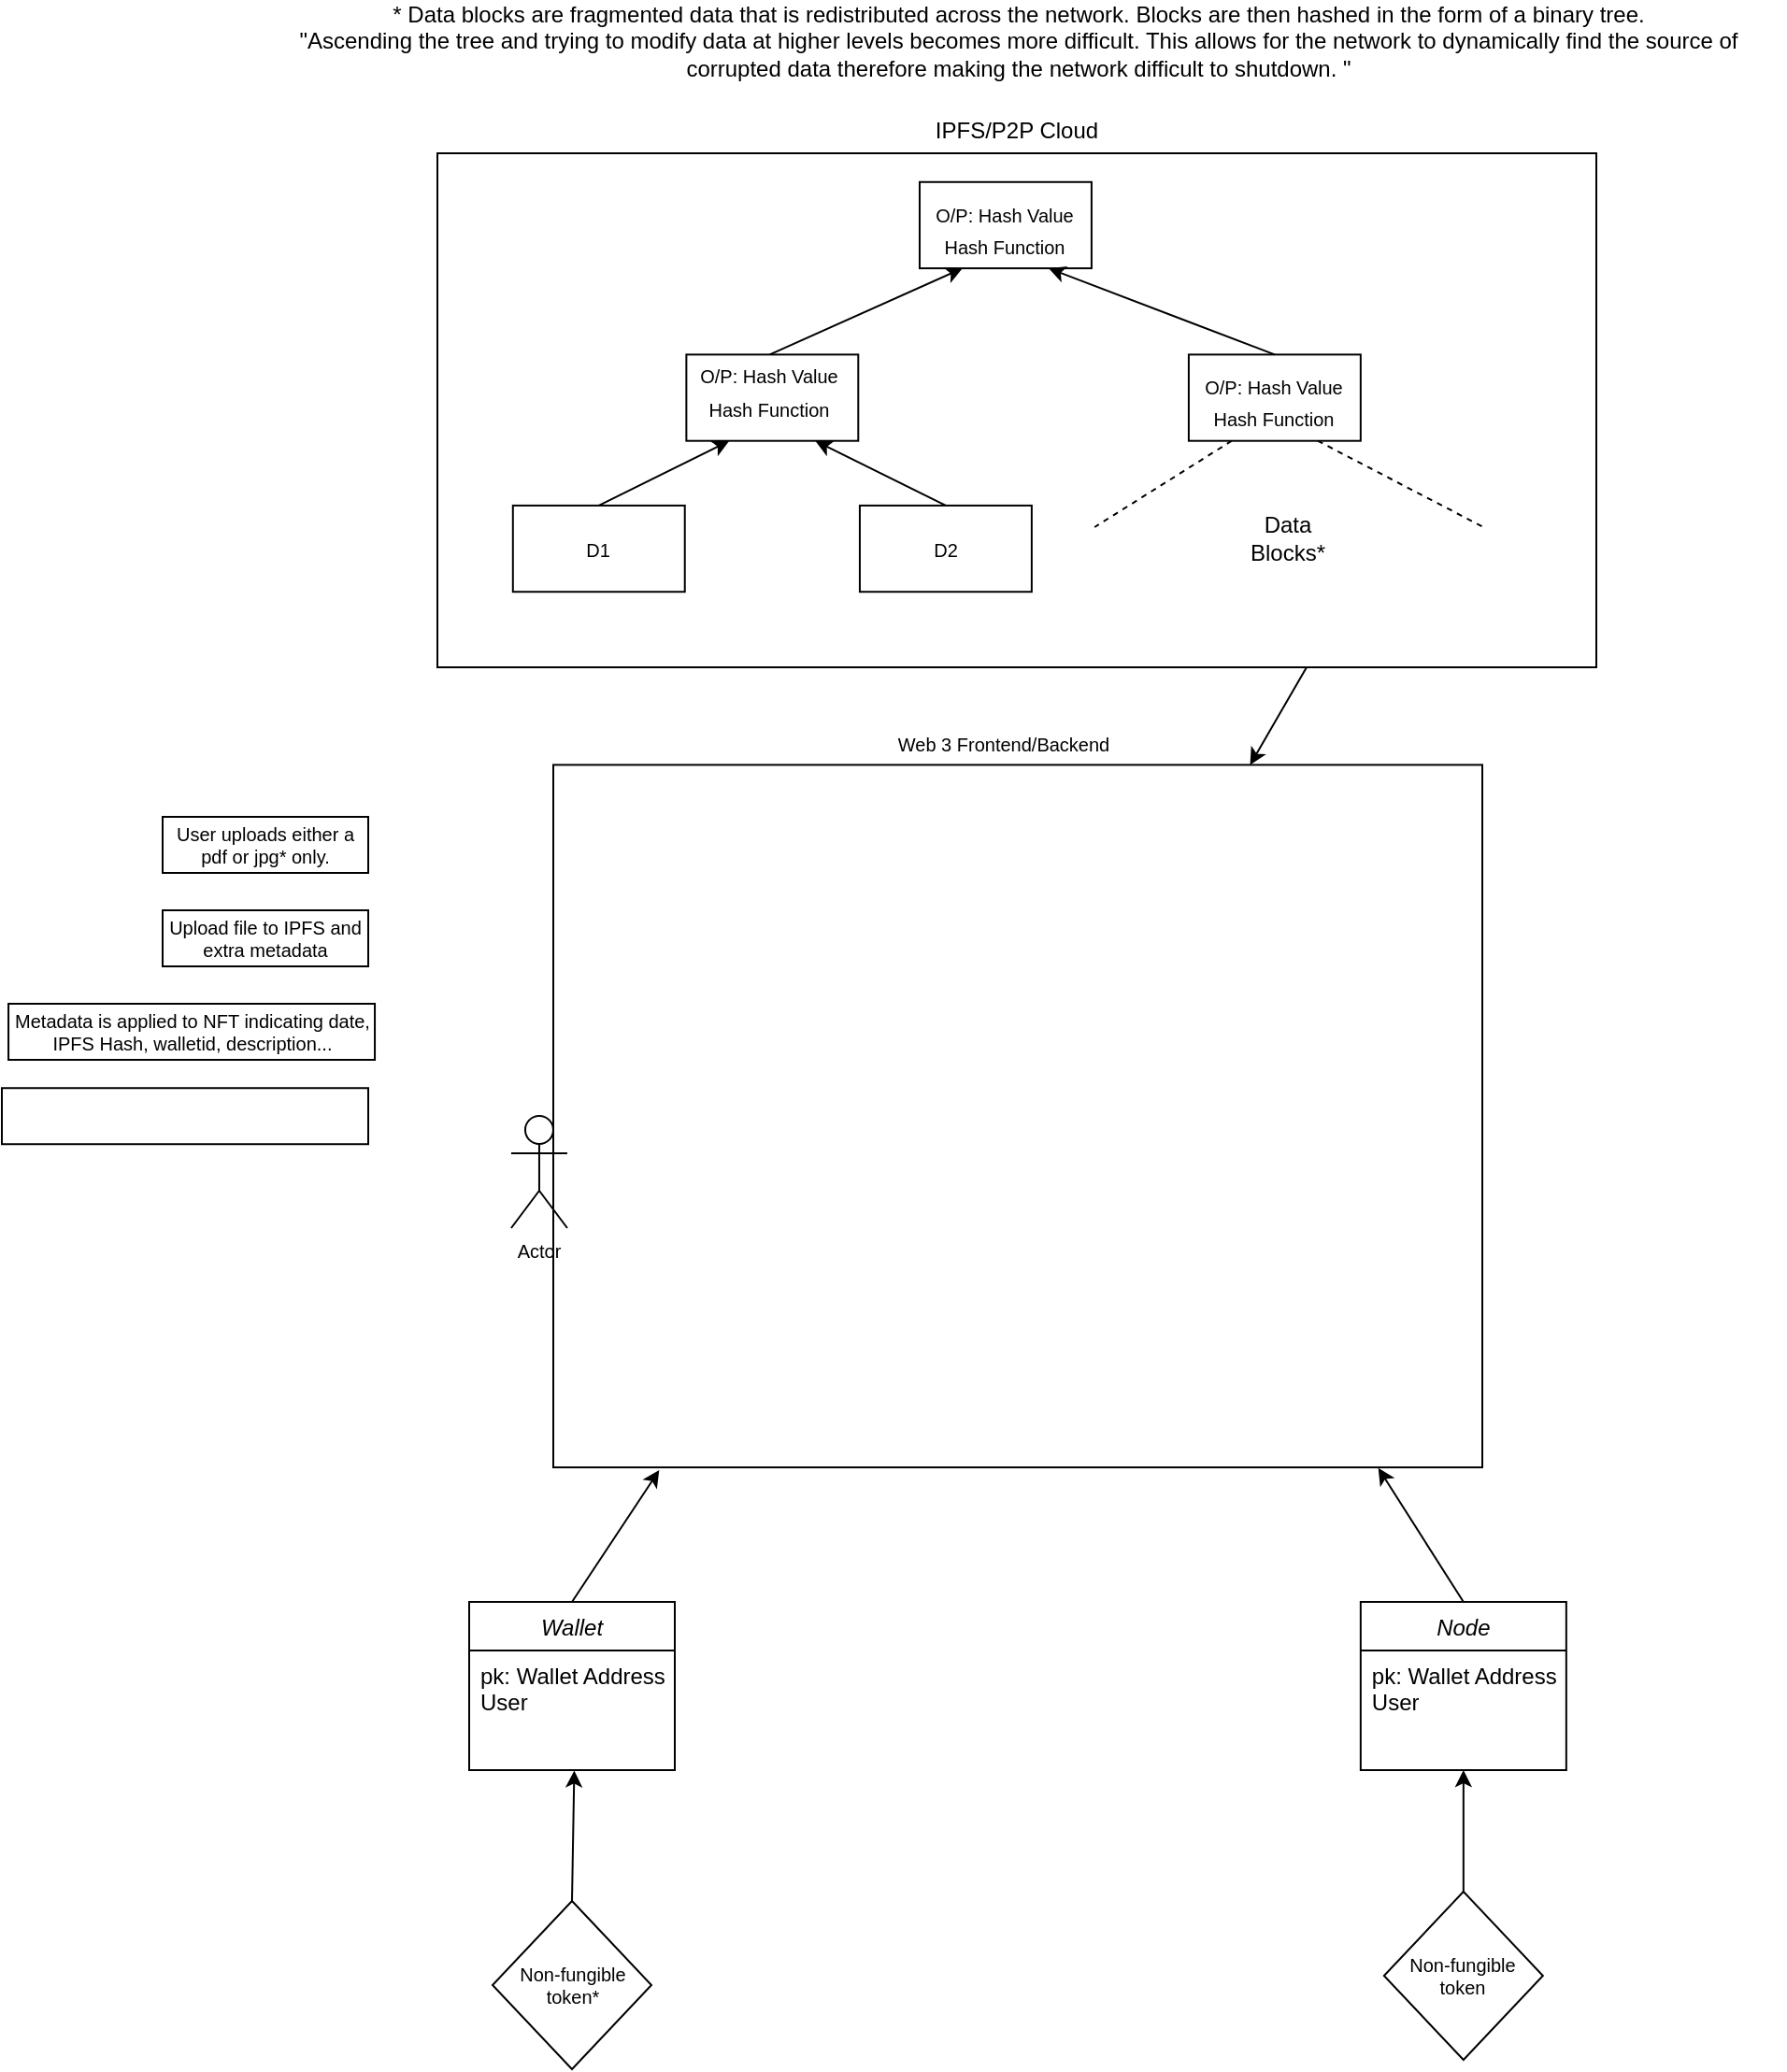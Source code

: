 <mxfile version="16.6.4" type="github">
  <diagram id="C5RBs43oDa-KdzZeNtuy" name="Page-1">
    <mxGraphModel dx="2521" dy="721" grid="1" gridSize="10" guides="1" tooltips="1" connect="1" arrows="1" fold="1" page="1" pageScale="1" pageWidth="827" pageHeight="1169" math="0" shadow="0">
      <root>
        <mxCell id="WIyWlLk6GJQsqaUBKTNV-0" />
        <mxCell id="WIyWlLk6GJQsqaUBKTNV-1" parent="WIyWlLk6GJQsqaUBKTNV-0" />
        <mxCell id="fKE9cWLtXZmh-C1wj46n-55" value="" style="group" parent="WIyWlLk6GJQsqaUBKTNV-1" vertex="1" connectable="0">
          <mxGeometry x="103" y="60" width="620" height="300" as="geometry" />
        </mxCell>
        <mxCell id="fKE9cWLtXZmh-C1wj46n-17" value="" style="rounded=0;whiteSpace=wrap;html=1;" parent="fKE9cWLtXZmh-C1wj46n-55" vertex="1">
          <mxGeometry y="25.0" width="620" height="275.0" as="geometry" />
        </mxCell>
        <mxCell id="fKE9cWLtXZmh-C1wj46n-18" value="IPFS/P2P Cloud" style="text;html=1;strokeColor=none;fillColor=none;align=center;verticalAlign=middle;whiteSpace=wrap;rounded=0;" parent="fKE9cWLtXZmh-C1wj46n-55" vertex="1">
          <mxGeometry x="250" width="120" height="25.0" as="geometry" />
        </mxCell>
        <mxCell id="fKE9cWLtXZmh-C1wj46n-52" value="" style="group" parent="fKE9cWLtXZmh-C1wj46n-55" vertex="1" connectable="0">
          <mxGeometry x="40.4" y="40.385" width="519.21" height="219.231" as="geometry" />
        </mxCell>
        <mxCell id="fKE9cWLtXZmh-C1wj46n-25" value="Data Blocks*" style="text;html=1;strokeColor=none;fillColor=none;align=center;verticalAlign=middle;whiteSpace=wrap;rounded=0;" parent="fKE9cWLtXZmh-C1wj46n-52" vertex="1">
          <mxGeometry x="384.002" y="173.077" width="62.404" height="34.615" as="geometry" />
        </mxCell>
        <mxCell id="fKE9cWLtXZmh-C1wj46n-27" value="&lt;span style=&quot;color: rgba(0 , 0 , 0 , 0) ; font-family: monospace ; font-size: 0px&quot;&gt;%3CmxGraphModel%3E%3Croot%3E%3CmxCell%20id%3D%220%22%2F%3E%3CmxCell%20id%3D%221%22%20parent%3D%220%22%2F%3E%3CmxCell%20id%3D%222%22%20value%3D%22%22%20style%3D%22rounded%3D0%3BwhiteSpace%3Dwrap%3Bhtml%3D1%3B%22%20vertex%3D%221%22%20parent%3D%221%22%3E%3CmxGeometry%20x%3D%22480%22%20y%3D%22900%22%20width%3D%22120%22%20height%3D%2260%22%20as%3D%22geometry%22%2F%3E%3C%2FmxCell%3E%3C%2Froot%3E%3C%2FmxGraphModel%3E&lt;/span&gt;" style="rounded=0;whiteSpace=wrap;html=1;" parent="fKE9cWLtXZmh-C1wj46n-52" vertex="1">
          <mxGeometry x="217.592" width="91.963" height="46.154" as="geometry" />
        </mxCell>
        <mxCell id="fKE9cWLtXZmh-C1wj46n-30" value="&lt;span style=&quot;color: rgba(0 , 0 , 0 , 0) ; font-family: monospace ; font-size: 0px&quot;&gt;L!&lt;/span&gt;" style="rounded=0;whiteSpace=wrap;html=1;" parent="fKE9cWLtXZmh-C1wj46n-52" vertex="1">
          <mxGeometry y="173.077" width="91.963" height="46.154" as="geometry" />
        </mxCell>
        <mxCell id="fKE9cWLtXZmh-C1wj46n-31" value="&lt;span style=&quot;color: rgba(0 , 0 , 0 , 0) ; font-family: monospace ; font-size: 0px&quot;&gt;%3CmxGraphModel%3E%3Croot%3E%3CmxCell%20id%3D%220%22%2F%3E%3CmxCell%20id%3D%221%22%20parent%3D%220%22%2F%3E%3CmxCell%20id%3D%222%22%20value%3D%22%22%20style%3D%22rounded%3D0%3BwhiteSpace%3Dwrap%3Bhtml%3D1%3B%22%20vertex%3D%221%22%20parent%3D%221%22%3E%3CmxGeometry%20x%3D%22480%22%20y%3D%22900%22%20width%3D%22120%22%20height%3D%2260%22%20as%3D%22geometry%22%2F%3E%3C%2FmxCell%3E%3C%2Froot%3E%3C%2FmxGraphModel%3E&lt;/span&gt;" style="rounded=0;whiteSpace=wrap;html=1;" parent="fKE9cWLtXZmh-C1wj46n-52" vertex="1">
          <mxGeometry x="185.568" y="173.077" width="91.963" height="46.154" as="geometry" />
        </mxCell>
        <mxCell id="fKE9cWLtXZmh-C1wj46n-39" value="" style="endArrow=classic;html=1;rounded=0;fontSize=10;exitX=0.5;exitY=0;exitDx=0;exitDy=0;entryX=0.25;entryY=1;entryDx=0;entryDy=0;" parent="fKE9cWLtXZmh-C1wj46n-52" source="fKE9cWLtXZmh-C1wj46n-38" target="fKE9cWLtXZmh-C1wj46n-27" edge="1">
          <mxGeometry width="50" height="50" relative="1" as="geometry">
            <mxPoint x="253.173" y="207.692" as="sourcePoint" />
            <mxPoint x="192.959" y="150" as="targetPoint" />
          </mxGeometry>
        </mxCell>
        <mxCell id="fKE9cWLtXZmh-C1wj46n-40" value="" style="endArrow=classic;html=1;rounded=0;fontSize=10;exitX=0.5;exitY=0;exitDx=0;exitDy=0;entryX=0.75;entryY=1;entryDx=0;entryDy=0;" parent="fKE9cWLtXZmh-C1wj46n-52" source="fKE9cWLtXZmh-C1wj46n-29" target="fKE9cWLtXZmh-C1wj46n-27" edge="1">
          <mxGeometry width="50" height="50" relative="1" as="geometry">
            <mxPoint x="168.599" y="103.846" as="sourcePoint" />
            <mxPoint x="250.983" y="57.692" as="targetPoint" />
          </mxGeometry>
        </mxCell>
        <mxCell id="fKE9cWLtXZmh-C1wj46n-41" value="Hash Function" style="text;html=1;strokeColor=none;fillColor=none;align=center;verticalAlign=middle;whiteSpace=wrap;rounded=0;fontSize=10;" parent="fKE9cWLtXZmh-C1wj46n-52" vertex="1">
          <mxGeometry x="223.343" y="28.846" width="78.826" height="11.538" as="geometry" />
        </mxCell>
        <mxCell id="fKE9cWLtXZmh-C1wj46n-42" value="O/P: Hash Value" style="text;html=1;strokeColor=none;fillColor=none;align=center;verticalAlign=middle;whiteSpace=wrap;rounded=0;fontSize=10;" parent="fKE9cWLtXZmh-C1wj46n-52" vertex="1">
          <mxGeometry x="218.965" y="5.769" width="89.227" height="23.077" as="geometry" />
        </mxCell>
        <mxCell id="fKE9cWLtXZmh-C1wj46n-47" value="" style="group" parent="fKE9cWLtXZmh-C1wj46n-52" vertex="1" connectable="0">
          <mxGeometry x="311.197" y="92.308" width="208.013" height="92.308" as="geometry" />
        </mxCell>
        <mxCell id="fKE9cWLtXZmh-C1wj46n-29" value="&lt;span style=&quot;color: rgba(0 , 0 , 0 , 0) ; font-family: monospace ; font-size: 0px&quot;&gt;%3CmxGraphModel%3E%3Croot%3E%3CmxCell%20id%3D%220%22%2F%3E%3CmxCell%20id%3D%221%22%20parent%3D%220%22%2F%3E%3CmxCell%20id%3D%222%22%20value%3D%22%22%20style%3D%22rounded%3D0%3BwhiteSpace%3Dwrap%3Bhtml%3D1%3B%22%20vertex%3D%221%22%20parent%3D%221%22%3E%3CmxGeometry%20x%3D%22480%22%20y%3D%22900%22%20width%3D%22120%22%20height%3D%2260%22%20as%3D%22geometry%22%2F%3E%3C%2FmxCell%3E%3C%2Froot%3E%3C%2FmxGraphModel%3E&lt;/span&gt;" style="rounded=0;whiteSpace=wrap;html=1;" parent="fKE9cWLtXZmh-C1wj46n-47" vertex="1">
          <mxGeometry x="50.36" width="91.963" height="46.154" as="geometry" />
        </mxCell>
        <mxCell id="fKE9cWLtXZmh-C1wj46n-43" value="Hash Function" style="text;html=1;strokeColor=none;fillColor=none;align=center;verticalAlign=middle;whiteSpace=wrap;rounded=0;fontSize=10;" parent="fKE9cWLtXZmh-C1wj46n-47" vertex="1">
          <mxGeometry x="56.111" y="28.846" width="78.826" height="11.538" as="geometry" />
        </mxCell>
        <mxCell id="fKE9cWLtXZmh-C1wj46n-44" value="O/P: Hash Value" style="text;html=1;strokeColor=none;fillColor=none;align=center;verticalAlign=middle;whiteSpace=wrap;rounded=0;fontSize=10;" parent="fKE9cWLtXZmh-C1wj46n-47" vertex="1">
          <mxGeometry x="51.733" y="5.769" width="89.227" height="23.077" as="geometry" />
        </mxCell>
        <mxCell id="fKE9cWLtXZmh-C1wj46n-45" value="" style="endArrow=none;dashed=1;html=1;rounded=0;fontSize=10;exitX=0.75;exitY=1;exitDx=0;exitDy=0;" parent="fKE9cWLtXZmh-C1wj46n-47" source="fKE9cWLtXZmh-C1wj46n-29" edge="1">
          <mxGeometry width="50" height="50" relative="1" as="geometry">
            <mxPoint x="-72.804" y="-11.538" as="sourcePoint" />
            <mxPoint x="208.013" y="92.308" as="targetPoint" />
          </mxGeometry>
        </mxCell>
        <mxCell id="fKE9cWLtXZmh-C1wj46n-46" value="" style="endArrow=none;dashed=1;html=1;rounded=0;fontSize=10;exitX=0.25;exitY=1;exitDx=0;exitDy=0;" parent="fKE9cWLtXZmh-C1wj46n-47" source="fKE9cWLtXZmh-C1wj46n-29" edge="1">
          <mxGeometry width="50" height="50" relative="1" as="geometry">
            <mxPoint x="129.733" y="57.692" as="sourcePoint" />
            <mxPoint y="92.308" as="targetPoint" />
          </mxGeometry>
        </mxCell>
        <mxCell id="fKE9cWLtXZmh-C1wj46n-49" value="" style="group" parent="fKE9cWLtXZmh-C1wj46n-52" vertex="1" connectable="0">
          <mxGeometry x="92.784" y="92.308" width="91.963" height="46.154" as="geometry" />
        </mxCell>
        <mxCell id="fKE9cWLtXZmh-C1wj46n-28" value="&lt;span style=&quot;color: rgba(0 , 0 , 0 , 0) ; font-family: monospace ; font-size: 0px&quot;&gt;%3CmxGraphModel%3E%3Croot%3E%3CmxCell%20id%3D%220%22%2F%3E%3CmxCell%20id%3D%221%22%20parent%3D%220%22%2F%3E%3CmxCell%20id%3D%222%22%20value%3D%22%22%20style%3D%22rounded%3D0%3BwhiteSpace%3Dwrap%3Bhtml%3D1%3B%22%20vertex%3D%221%22%20parent%3D%221%22%3E%3CmxGeometry%20x%3D%22480%22%20y%3D%22900%22%20width%3D%22120%22%20height%3D%2260%22%20as%3D%22geometry%22%2F%3E%3C%2FmxCell%3E%3C%2Froot%3E%3C%2FmxGraphModel%3E&lt;/span&gt;" style="rounded=0;whiteSpace=wrap;html=1;" parent="fKE9cWLtXZmh-C1wj46n-49" vertex="1">
          <mxGeometry width="91.963" height="46.154" as="geometry" />
        </mxCell>
        <mxCell id="fKE9cWLtXZmh-C1wj46n-37" value="Hash Function" style="text;html=1;strokeColor=none;fillColor=none;align=center;verticalAlign=middle;whiteSpace=wrap;rounded=0;fontSize=10;" parent="fKE9cWLtXZmh-C1wj46n-49" vertex="1">
          <mxGeometry x="4.379" y="23.077" width="78.826" height="11.538" as="geometry" />
        </mxCell>
        <mxCell id="fKE9cWLtXZmh-C1wj46n-38" value="O/P: Hash Value" style="text;html=1;strokeColor=none;fillColor=none;align=center;verticalAlign=middle;whiteSpace=wrap;rounded=0;fontSize=10;" parent="fKE9cWLtXZmh-C1wj46n-49" vertex="1">
          <mxGeometry x="2.956e-14" width="89.227" height="23.077" as="geometry" />
        </mxCell>
        <mxCell id="fKE9cWLtXZmh-C1wj46n-50" value="D1" style="text;html=1;strokeColor=none;fillColor=none;align=center;verticalAlign=middle;whiteSpace=wrap;rounded=0;fontSize=10;" parent="fKE9cWLtXZmh-C1wj46n-52" vertex="1">
          <mxGeometry x="14.779" y="178.846" width="62.404" height="34.615" as="geometry" />
        </mxCell>
        <mxCell id="fKE9cWLtXZmh-C1wj46n-51" value="D2" style="text;html=1;strokeColor=none;fillColor=none;align=center;verticalAlign=middle;whiteSpace=wrap;rounded=0;fontSize=10;" parent="fKE9cWLtXZmh-C1wj46n-52" vertex="1">
          <mxGeometry x="200.347" y="178.846" width="62.404" height="34.615" as="geometry" />
        </mxCell>
        <mxCell id="fKE9cWLtXZmh-C1wj46n-35" value="" style="endArrow=classic;html=1;rounded=0;fontSize=10;exitX=0.5;exitY=0;exitDx=0;exitDy=0;entryX=0.25;entryY=1;entryDx=0;entryDy=0;" parent="fKE9cWLtXZmh-C1wj46n-52" source="fKE9cWLtXZmh-C1wj46n-30" target="fKE9cWLtXZmh-C1wj46n-28" edge="1">
          <mxGeometry width="50" height="50" relative="1" as="geometry">
            <mxPoint x="374.423" y="738.462" as="sourcePoint" />
            <mxPoint x="426.426" y="680.769" as="targetPoint" />
          </mxGeometry>
        </mxCell>
        <mxCell id="fKE9cWLtXZmh-C1wj46n-36" value="" style="endArrow=classic;html=1;rounded=0;fontSize=10;exitX=0.5;exitY=0;exitDx=0;exitDy=0;entryX=0.75;entryY=1;entryDx=0;entryDy=0;" parent="fKE9cWLtXZmh-C1wj46n-52" source="fKE9cWLtXZmh-C1wj46n-31" target="fKE9cWLtXZmh-C1wj46n-28" edge="1">
          <mxGeometry width="50" height="50" relative="1" as="geometry">
            <mxPoint x="193.234" y="1050" as="sourcePoint" />
            <mxPoint x="295.597" y="992.308" as="targetPoint" />
          </mxGeometry>
        </mxCell>
        <mxCell id="6Yj5LiisHo73nnWBoTBJ-2" value="" style="group" vertex="1" connectable="0" parent="WIyWlLk6GJQsqaUBKTNV-1">
          <mxGeometry x="98.48" y="360" width="617" height="440.0" as="geometry" />
        </mxCell>
        <mxCell id="6Yj5LiisHo73nnWBoTBJ-11" value="" style="group" vertex="1" connectable="0" parent="6Yj5LiisHo73nnWBoTBJ-2">
          <mxGeometry y="30" width="617" height="410" as="geometry" />
        </mxCell>
        <mxCell id="fKE9cWLtXZmh-C1wj46n-62" value="" style="rounded=0;whiteSpace=wrap;html=1;fontSize=10;" parent="6Yj5LiisHo73nnWBoTBJ-11" vertex="1">
          <mxGeometry x="66.52" y="22.2" width="497" height="375.83" as="geometry" />
        </mxCell>
        <mxCell id="fKE9cWLtXZmh-C1wj46n-63" value="Web 3 Frontend/Backend" style="text;html=1;strokeColor=none;fillColor=none;align=center;verticalAlign=middle;whiteSpace=wrap;rounded=0;fontSize=10;" parent="6Yj5LiisHo73nnWBoTBJ-11" vertex="1">
          <mxGeometry x="223" width="170" height="22.201" as="geometry" />
        </mxCell>
        <mxCell id="6Yj5LiisHo73nnWBoTBJ-12" value="Actor" style="shape=umlActor;verticalLabelPosition=bottom;verticalAlign=top;html=1;outlineConnect=0;fontSize=10;" vertex="1" parent="6Yj5LiisHo73nnWBoTBJ-11">
          <mxGeometry x="44" y="210" width="30" height="60" as="geometry" />
        </mxCell>
        <mxCell id="6Yj5LiisHo73nnWBoTBJ-15" value="User uploads either a pdf or jpg* only." style="rounded=0;whiteSpace=wrap;html=1;fontSize=10;" vertex="1" parent="6Yj5LiisHo73nnWBoTBJ-11">
          <mxGeometry x="-142.48" y="50" width="110" height="30" as="geometry" />
        </mxCell>
        <mxCell id="6Yj5LiisHo73nnWBoTBJ-21" value="Upload file to IPFS and extra metadata" style="rounded=0;whiteSpace=wrap;html=1;fontSize=10;" vertex="1" parent="6Yj5LiisHo73nnWBoTBJ-11">
          <mxGeometry x="-142.48" y="100" width="110" height="30" as="geometry" />
        </mxCell>
        <mxCell id="zkfFHV4jXpPFQw0GAbJ--0" value="Wallet" style="swimlane;fontStyle=2;align=center;verticalAlign=top;childLayout=stackLayout;horizontal=1;startSize=26;horizontalStack=0;resizeParent=1;resizeLast=0;collapsible=1;marginBottom=0;rounded=0;shadow=0;strokeWidth=1;" parent="WIyWlLk6GJQsqaUBKTNV-1" vertex="1">
          <mxGeometry x="120" y="860" width="110" height="90" as="geometry">
            <mxRectangle x="230" y="140" width="160" height="26" as="alternateBounds" />
          </mxGeometry>
        </mxCell>
        <mxCell id="zkfFHV4jXpPFQw0GAbJ--1" value="pk: Wallet Address&#xa;User&#xa;" style="text;align=left;verticalAlign=top;spacingLeft=4;spacingRight=4;overflow=hidden;rotatable=0;points=[[0,0.5],[1,0.5]];portConstraint=eastwest;" parent="zkfFHV4jXpPFQw0GAbJ--0" vertex="1">
          <mxGeometry y="26" width="110" height="64" as="geometry" />
        </mxCell>
        <mxCell id="fKE9cWLtXZmh-C1wj46n-12" value="Node" style="swimlane;fontStyle=2;align=center;verticalAlign=top;childLayout=stackLayout;horizontal=1;startSize=26;horizontalStack=0;resizeParent=1;resizeLast=0;collapsible=1;marginBottom=0;rounded=0;shadow=0;strokeWidth=1;" parent="WIyWlLk6GJQsqaUBKTNV-1" vertex="1">
          <mxGeometry x="596.92" y="860" width="110" height="90" as="geometry">
            <mxRectangle x="230" y="140" width="160" height="26" as="alternateBounds" />
          </mxGeometry>
        </mxCell>
        <mxCell id="6Yj5LiisHo73nnWBoTBJ-0" value="pk: Wallet Address&#xa;User&#xa;" style="text;align=left;verticalAlign=top;spacingLeft=4;spacingRight=4;overflow=hidden;rotatable=0;points=[[0,0.5],[1,0.5]];portConstraint=eastwest;" vertex="1" parent="fKE9cWLtXZmh-C1wj46n-12">
          <mxGeometry y="26" width="110" height="64" as="geometry" />
        </mxCell>
        <mxCell id="fKE9cWLtXZmh-C1wj46n-26" value="* Data blocks are fragmented data that is redistributed across the network. Blocks are then hashed in the form of a binary tree.&lt;br&gt;&quot;Ascending the tree and trying to modify data at higher levels becomes more difficult. This allows for the network to dynamically find the source of corrupted data therefore making the network difficult to shutdown. &quot;" style="text;html=1;strokeColor=none;fillColor=none;align=center;verticalAlign=middle;whiteSpace=wrap;rounded=0;" parent="WIyWlLk6GJQsqaUBKTNV-1" vertex="1">
          <mxGeometry x="4" y="10" width="820" height="30" as="geometry" />
        </mxCell>
        <mxCell id="6Yj5LiisHo73nnWBoTBJ-3" value="" style="endArrow=classic;html=1;rounded=0;fontSize=10;entryX=0.75;entryY=0;entryDx=0;entryDy=0;exitX=0.75;exitY=1;exitDx=0;exitDy=0;" edge="1" parent="WIyWlLk6GJQsqaUBKTNV-1" source="fKE9cWLtXZmh-C1wj46n-17" target="fKE9cWLtXZmh-C1wj46n-62">
          <mxGeometry width="50" height="50" relative="1" as="geometry">
            <mxPoint x="390" y="700" as="sourcePoint" />
            <mxPoint x="440" y="650" as="targetPoint" />
          </mxGeometry>
        </mxCell>
        <mxCell id="6Yj5LiisHo73nnWBoTBJ-4" value="Non-fungible token*" style="rhombus;whiteSpace=wrap;html=1;fontSize=10;" vertex="1" parent="WIyWlLk6GJQsqaUBKTNV-1">
          <mxGeometry x="132.5" y="1020" width="85" height="90" as="geometry" />
        </mxCell>
        <mxCell id="6Yj5LiisHo73nnWBoTBJ-5" value="" style="endArrow=classic;html=1;rounded=0;fontSize=10;exitX=0.5;exitY=0;exitDx=0;exitDy=0;entryX=0.511;entryY=1.003;entryDx=0;entryDy=0;entryPerimeter=0;" edge="1" parent="WIyWlLk6GJQsqaUBKTNV-1" source="6Yj5LiisHo73nnWBoTBJ-4" target="zkfFHV4jXpPFQw0GAbJ--1">
          <mxGeometry width="50" height="50" relative="1" as="geometry">
            <mxPoint x="230" y="940" as="sourcePoint" />
            <mxPoint x="280" y="890" as="targetPoint" />
          </mxGeometry>
        </mxCell>
        <mxCell id="6Yj5LiisHo73nnWBoTBJ-6" value="Non-fungible token" style="rhombus;whiteSpace=wrap;html=1;fontSize=10;" vertex="1" parent="WIyWlLk6GJQsqaUBKTNV-1">
          <mxGeometry x="609.42" y="1015" width="85" height="90" as="geometry" />
        </mxCell>
        <mxCell id="6Yj5LiisHo73nnWBoTBJ-7" value="" style="endArrow=classic;html=1;rounded=0;fontSize=10;exitX=0.5;exitY=0;exitDx=0;exitDy=0;" edge="1" parent="WIyWlLk6GJQsqaUBKTNV-1" source="6Yj5LiisHo73nnWBoTBJ-6" target="6Yj5LiisHo73nnWBoTBJ-0">
          <mxGeometry width="50" height="50" relative="1" as="geometry">
            <mxPoint x="706.92" y="955" as="sourcePoint" />
            <mxPoint x="653.13" y="965.192" as="targetPoint" />
          </mxGeometry>
        </mxCell>
        <mxCell id="6Yj5LiisHo73nnWBoTBJ-8" value="" style="endArrow=classic;html=1;rounded=0;fontSize=10;exitX=0.5;exitY=0;exitDx=0;exitDy=0;entryX=0.114;entryY=1.004;entryDx=0;entryDy=0;entryPerimeter=0;" edge="1" parent="WIyWlLk6GJQsqaUBKTNV-1" source="zkfFHV4jXpPFQw0GAbJ--0" target="fKE9cWLtXZmh-C1wj46n-62">
          <mxGeometry width="50" height="50" relative="1" as="geometry">
            <mxPoint x="440" y="810" as="sourcePoint" />
            <mxPoint x="490" y="760" as="targetPoint" />
          </mxGeometry>
        </mxCell>
        <mxCell id="6Yj5LiisHo73nnWBoTBJ-9" value="" style="endArrow=classic;html=1;rounded=0;fontSize=10;exitX=0.5;exitY=0;exitDx=0;exitDy=0;entryX=0.888;entryY=1.001;entryDx=0;entryDy=0;entryPerimeter=0;" edge="1" parent="WIyWlLk6GJQsqaUBKTNV-1" source="fKE9cWLtXZmh-C1wj46n-12" target="fKE9cWLtXZmh-C1wj46n-62">
          <mxGeometry width="50" height="50" relative="1" as="geometry">
            <mxPoint x="185.0" y="870" as="sourcePoint" />
            <mxPoint x="652" y="830" as="targetPoint" />
          </mxGeometry>
        </mxCell>
        <mxCell id="6Yj5LiisHo73nnWBoTBJ-22" value="Metadata is applied to NFT indicating date, IPFS Hash, walletid, description..." style="rounded=0;whiteSpace=wrap;html=1;fontSize=10;" vertex="1" parent="WIyWlLk6GJQsqaUBKTNV-1">
          <mxGeometry x="-126.48" y="540" width="196" height="30" as="geometry" />
        </mxCell>
        <mxCell id="6Yj5LiisHo73nnWBoTBJ-23" value="" style="rounded=0;whiteSpace=wrap;html=1;fontSize=10;" vertex="1" parent="WIyWlLk6GJQsqaUBKTNV-1">
          <mxGeometry x="-130" y="585.12" width="196" height="30" as="geometry" />
        </mxCell>
      </root>
    </mxGraphModel>
  </diagram>
</mxfile>
